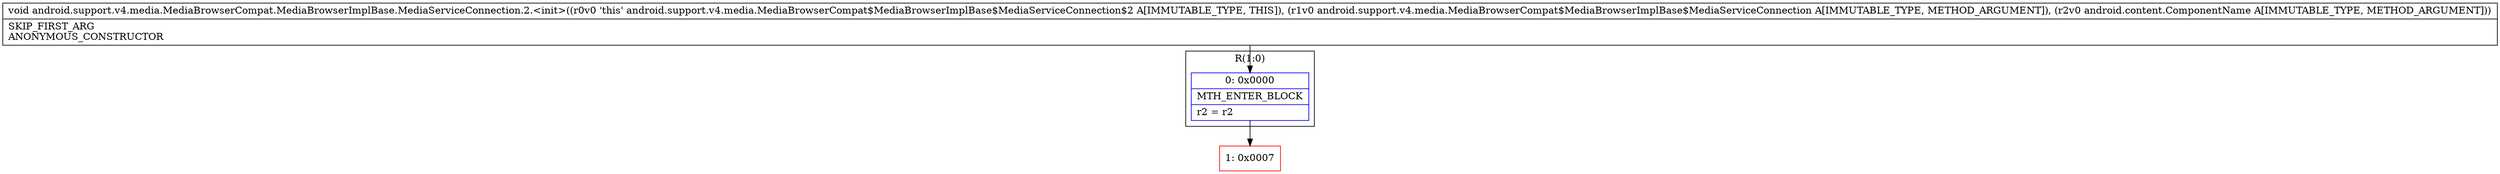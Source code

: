 digraph "CFG forandroid.support.v4.media.MediaBrowserCompat.MediaBrowserImplBase.MediaServiceConnection.2.\<init\>(Landroid\/support\/v4\/media\/MediaBrowserCompat$MediaBrowserImplBase$MediaServiceConnection;Landroid\/content\/ComponentName;)V" {
subgraph cluster_Region_755374435 {
label = "R(1:0)";
node [shape=record,color=blue];
Node_0 [shape=record,label="{0\:\ 0x0000|MTH_ENTER_BLOCK\l|r2 = r2\l}"];
}
Node_1 [shape=record,color=red,label="{1\:\ 0x0007}"];
MethodNode[shape=record,label="{void android.support.v4.media.MediaBrowserCompat.MediaBrowserImplBase.MediaServiceConnection.2.\<init\>((r0v0 'this' android.support.v4.media.MediaBrowserCompat$MediaBrowserImplBase$MediaServiceConnection$2 A[IMMUTABLE_TYPE, THIS]), (r1v0 android.support.v4.media.MediaBrowserCompat$MediaBrowserImplBase$MediaServiceConnection A[IMMUTABLE_TYPE, METHOD_ARGUMENT]), (r2v0 android.content.ComponentName A[IMMUTABLE_TYPE, METHOD_ARGUMENT]))  | SKIP_FIRST_ARG\lANONYMOUS_CONSTRUCTOR\l}"];
MethodNode -> Node_0;
Node_0 -> Node_1;
}

